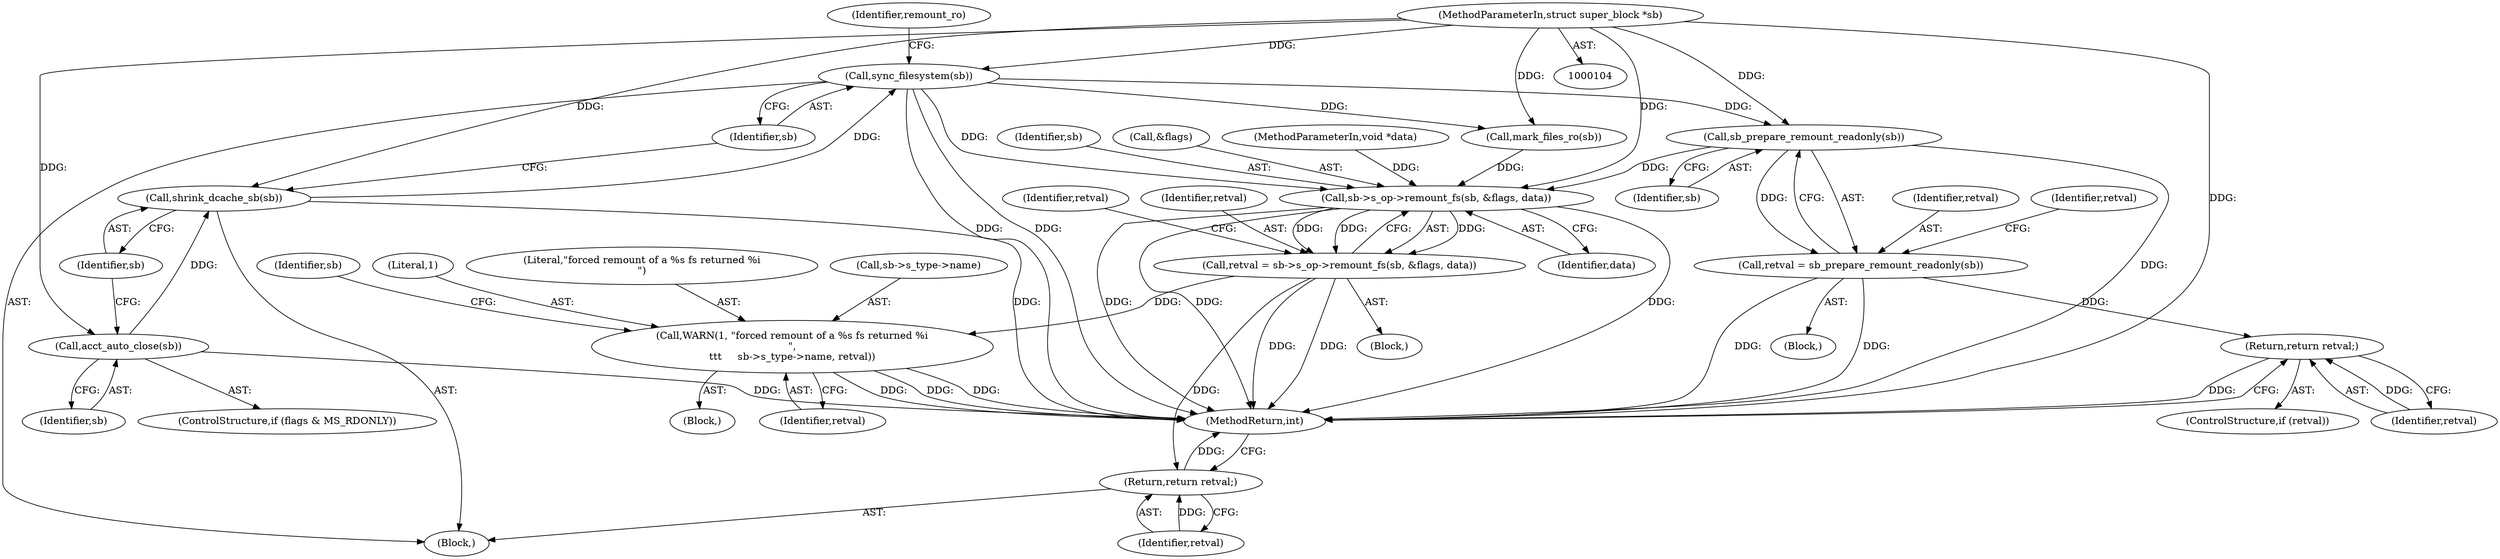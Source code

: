 digraph "0_linux_eee5cc2702929fd41cce28058dc6d6717f723f87_12@API" {
"1000170" [label="(Call,sb_prepare_remount_readonly(sb))"];
"1000144" [label="(Call,sync_filesystem(sb))"];
"1000142" [label="(Call,shrink_dcache_sb(sb))"];
"1000140" [label="(Call,acct_auto_close(sb))"];
"1000105" [label="(MethodParameterIn,struct super_block *sb)"];
"1000168" [label="(Call,retval = sb_prepare_remount_readonly(sb))"];
"1000174" [label="(Return,return retval;)"];
"1000185" [label="(Call,sb->s_op->remount_fs(sb, &flags, data))"];
"1000183" [label="(Call,retval = sb->s_op->remount_fs(sb, &flags, data))"];
"1000197" [label="(Call,WARN(1, \"forced remount of a %s fs returned %i\n\",\n\t\t\t     sb->s_type->name, retval))"];
"1000243" [label="(Return,return retval;)"];
"1000208" [label="(Identifier,sb)"];
"1000185" [label="(Call,sb->s_op->remount_fs(sb, &flags, data))"];
"1000187" [label="(Call,&flags)"];
"1000147" [label="(Identifier,remount_ro)"];
"1000107" [label="(MethodParameterIn,void *data)"];
"1000172" [label="(ControlStructure,if (retval))"];
"1000183" [label="(Call,retval = sb->s_op->remount_fs(sb, &flags, data))"];
"1000145" [label="(Identifier,sb)"];
"1000105" [label="(MethodParameterIn,struct super_block *sb)"];
"1000168" [label="(Call,retval = sb_prepare_remount_readonly(sb))"];
"1000164" [label="(Call,mark_files_ro(sb))"];
"1000245" [label="(MethodReturn,int)"];
"1000140" [label="(Call,acct_auto_close(sb))"];
"1000171" [label="(Identifier,sb)"];
"1000169" [label="(Identifier,retval)"];
"1000175" [label="(Identifier,retval)"];
"1000198" [label="(Literal,1)"];
"1000199" [label="(Literal,\"forced remount of a %s fs returned %i\n\")"];
"1000205" [label="(Identifier,retval)"];
"1000200" [label="(Call,sb->s_type->name)"];
"1000174" [label="(Return,return retval;)"];
"1000136" [label="(ControlStructure,if (flags & MS_RDONLY))"];
"1000197" [label="(Call,WARN(1, \"forced remount of a %s fs returned %i\n\",\n\t\t\t     sb->s_type->name, retval))"];
"1000144" [label="(Call,sync_filesystem(sb))"];
"1000184" [label="(Identifier,retval)"];
"1000142" [label="(Call,shrink_dcache_sb(sb))"];
"1000244" [label="(Identifier,retval)"];
"1000109" [label="(Block,)"];
"1000182" [label="(Block,)"];
"1000141" [label="(Identifier,sb)"];
"1000243" [label="(Return,return retval;)"];
"1000143" [label="(Identifier,sb)"];
"1000189" [label="(Identifier,data)"];
"1000191" [label="(Identifier,retval)"];
"1000170" [label="(Call,sb_prepare_remount_readonly(sb))"];
"1000173" [label="(Identifier,retval)"];
"1000186" [label="(Identifier,sb)"];
"1000167" [label="(Block,)"];
"1000192" [label="(Block,)"];
"1000170" -> "1000168"  [label="AST: "];
"1000170" -> "1000171"  [label="CFG: "];
"1000171" -> "1000170"  [label="AST: "];
"1000168" -> "1000170"  [label="CFG: "];
"1000170" -> "1000245"  [label="DDG: "];
"1000170" -> "1000168"  [label="DDG: "];
"1000144" -> "1000170"  [label="DDG: "];
"1000105" -> "1000170"  [label="DDG: "];
"1000170" -> "1000185"  [label="DDG: "];
"1000144" -> "1000109"  [label="AST: "];
"1000144" -> "1000145"  [label="CFG: "];
"1000145" -> "1000144"  [label="AST: "];
"1000147" -> "1000144"  [label="CFG: "];
"1000144" -> "1000245"  [label="DDG: "];
"1000144" -> "1000245"  [label="DDG: "];
"1000142" -> "1000144"  [label="DDG: "];
"1000105" -> "1000144"  [label="DDG: "];
"1000144" -> "1000164"  [label="DDG: "];
"1000144" -> "1000185"  [label="DDG: "];
"1000142" -> "1000109"  [label="AST: "];
"1000142" -> "1000143"  [label="CFG: "];
"1000143" -> "1000142"  [label="AST: "];
"1000145" -> "1000142"  [label="CFG: "];
"1000142" -> "1000245"  [label="DDG: "];
"1000140" -> "1000142"  [label="DDG: "];
"1000105" -> "1000142"  [label="DDG: "];
"1000140" -> "1000136"  [label="AST: "];
"1000140" -> "1000141"  [label="CFG: "];
"1000141" -> "1000140"  [label="AST: "];
"1000143" -> "1000140"  [label="CFG: "];
"1000140" -> "1000245"  [label="DDG: "];
"1000105" -> "1000140"  [label="DDG: "];
"1000105" -> "1000104"  [label="AST: "];
"1000105" -> "1000245"  [label="DDG: "];
"1000105" -> "1000164"  [label="DDG: "];
"1000105" -> "1000185"  [label="DDG: "];
"1000168" -> "1000167"  [label="AST: "];
"1000169" -> "1000168"  [label="AST: "];
"1000173" -> "1000168"  [label="CFG: "];
"1000168" -> "1000245"  [label="DDG: "];
"1000168" -> "1000245"  [label="DDG: "];
"1000168" -> "1000174"  [label="DDG: "];
"1000174" -> "1000172"  [label="AST: "];
"1000174" -> "1000175"  [label="CFG: "];
"1000175" -> "1000174"  [label="AST: "];
"1000245" -> "1000174"  [label="CFG: "];
"1000174" -> "1000245"  [label="DDG: "];
"1000175" -> "1000174"  [label="DDG: "];
"1000185" -> "1000183"  [label="AST: "];
"1000185" -> "1000189"  [label="CFG: "];
"1000186" -> "1000185"  [label="AST: "];
"1000187" -> "1000185"  [label="AST: "];
"1000189" -> "1000185"  [label="AST: "];
"1000183" -> "1000185"  [label="CFG: "];
"1000185" -> "1000245"  [label="DDG: "];
"1000185" -> "1000245"  [label="DDG: "];
"1000185" -> "1000245"  [label="DDG: "];
"1000185" -> "1000183"  [label="DDG: "];
"1000185" -> "1000183"  [label="DDG: "];
"1000185" -> "1000183"  [label="DDG: "];
"1000164" -> "1000185"  [label="DDG: "];
"1000107" -> "1000185"  [label="DDG: "];
"1000183" -> "1000182"  [label="AST: "];
"1000184" -> "1000183"  [label="AST: "];
"1000191" -> "1000183"  [label="CFG: "];
"1000183" -> "1000245"  [label="DDG: "];
"1000183" -> "1000245"  [label="DDG: "];
"1000183" -> "1000197"  [label="DDG: "];
"1000183" -> "1000243"  [label="DDG: "];
"1000197" -> "1000192"  [label="AST: "];
"1000197" -> "1000205"  [label="CFG: "];
"1000198" -> "1000197"  [label="AST: "];
"1000199" -> "1000197"  [label="AST: "];
"1000200" -> "1000197"  [label="AST: "];
"1000205" -> "1000197"  [label="AST: "];
"1000208" -> "1000197"  [label="CFG: "];
"1000197" -> "1000245"  [label="DDG: "];
"1000197" -> "1000245"  [label="DDG: "];
"1000197" -> "1000245"  [label="DDG: "];
"1000243" -> "1000109"  [label="AST: "];
"1000243" -> "1000244"  [label="CFG: "];
"1000244" -> "1000243"  [label="AST: "];
"1000245" -> "1000243"  [label="CFG: "];
"1000243" -> "1000245"  [label="DDG: "];
"1000244" -> "1000243"  [label="DDG: "];
}
